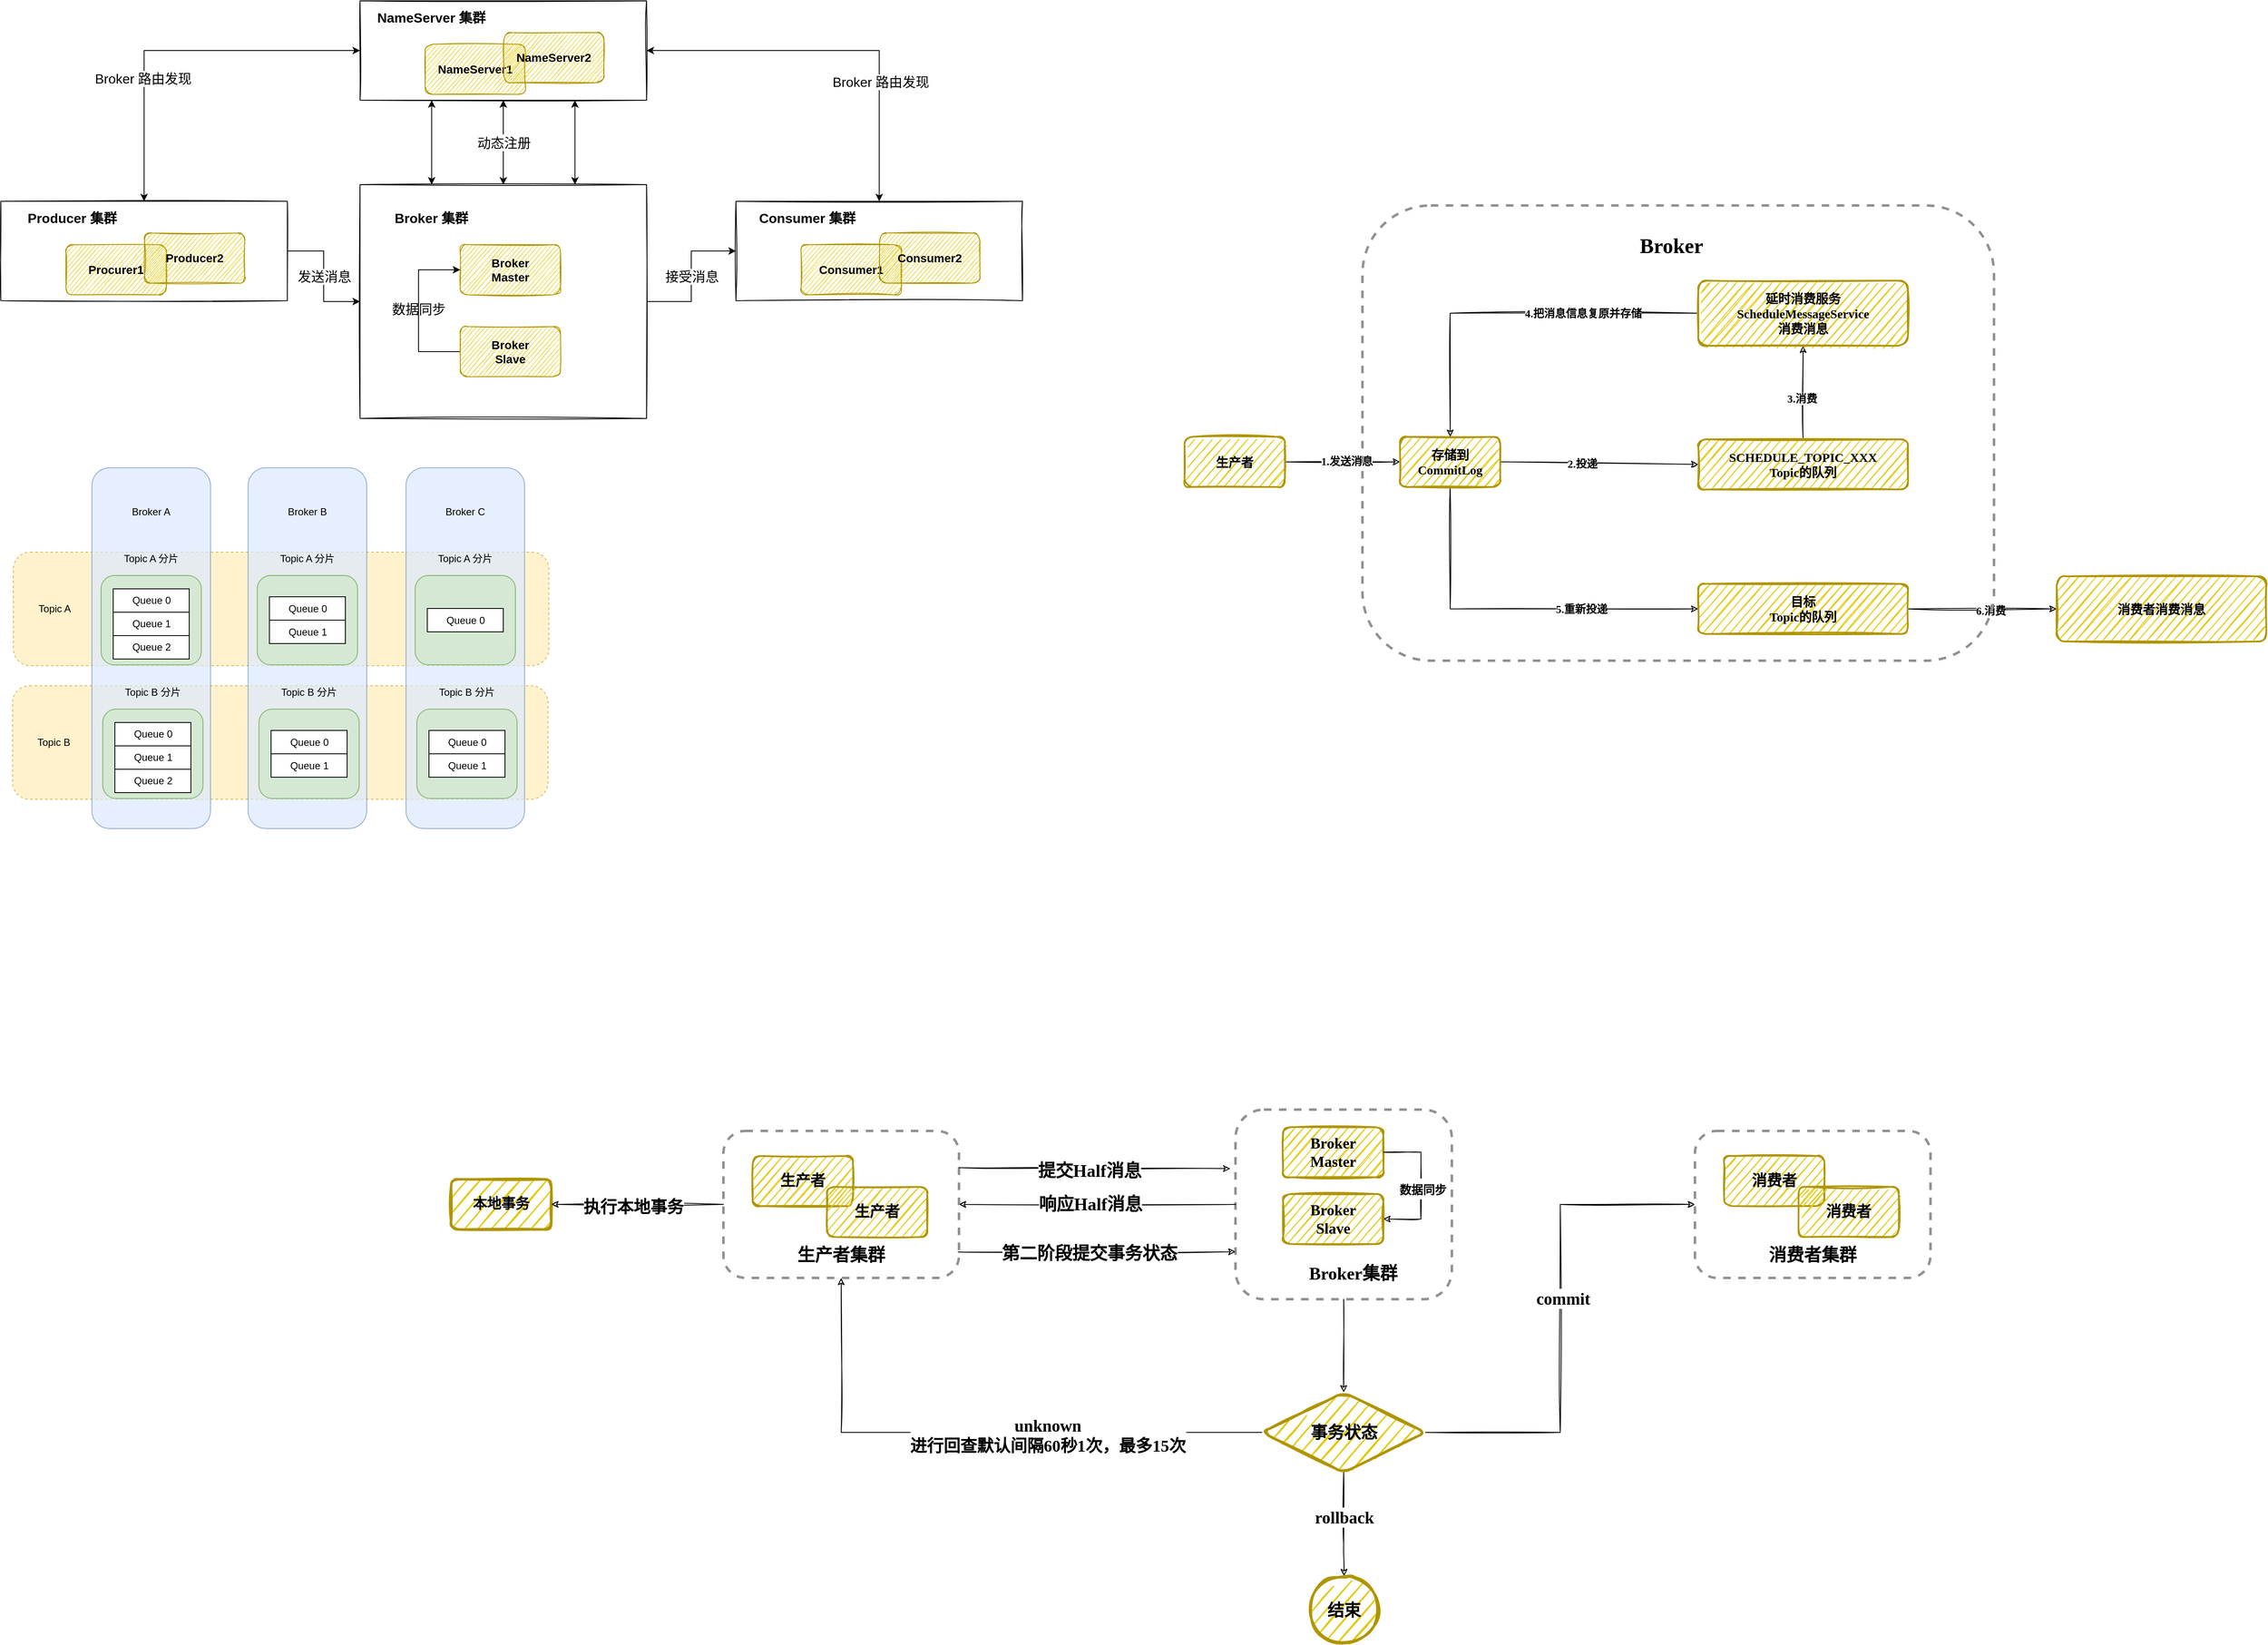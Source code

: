 <mxfile version="20.2.3" type="device"><diagram id="fCz6KgEIGMpsfZOyHxQ9" name="第 1 页"><mxGraphModel dx="2198" dy="1535" grid="0" gridSize="10" guides="1" tooltips="1" connect="1" arrows="1" fold="1" page="1" pageScale="1" pageWidth="827" pageHeight="1169" math="0" shadow="0"><root><mxCell id="0"/><mxCell id="1" parent="0"/><mxCell id="spWdFSxEi9Aez1pQPjMD-57" value="" style="group" parent="1" vertex="1" connectable="0"><mxGeometry x="84" y="890" width="641" height="136" as="geometry"/></mxCell><mxCell id="spWdFSxEi9Aez1pQPjMD-58" value="" style="rounded=1;whiteSpace=wrap;html=1;dashed=1;fillColor=#fff2cc;strokeColor=#d6b656;" parent="spWdFSxEi9Aez1pQPjMD-57" vertex="1"><mxGeometry width="641" height="136" as="geometry"/></mxCell><mxCell id="spWdFSxEi9Aez1pQPjMD-59" value="Topic B" style="text;html=1;strokeColor=none;fillColor=none;align=center;verticalAlign=middle;whiteSpace=wrap;rounded=0;dashed=1;opacity=70;" parent="spWdFSxEi9Aez1pQPjMD-57" vertex="1"><mxGeometry x="23.179" y="53" width="53.491" height="30" as="geometry"/></mxCell><mxCell id="spWdFSxEi9Aez1pQPjMD-53" value="" style="group" parent="1" vertex="1" connectable="0"><mxGeometry x="85" y="730" width="641" height="136" as="geometry"/></mxCell><mxCell id="spWdFSxEi9Aez1pQPjMD-50" value="" style="rounded=1;whiteSpace=wrap;html=1;dashed=1;fillColor=#fff2cc;strokeColor=#d6b656;" parent="spWdFSxEi9Aez1pQPjMD-53" vertex="1"><mxGeometry width="641" height="136" as="geometry"/></mxCell><mxCell id="spWdFSxEi9Aez1pQPjMD-51" value="Topic A" style="text;html=1;strokeColor=none;fillColor=none;align=center;verticalAlign=middle;whiteSpace=wrap;rounded=0;dashed=1;opacity=70;" parent="spWdFSxEi9Aez1pQPjMD-53" vertex="1"><mxGeometry x="23.179" y="53" width="53.491" height="30" as="geometry"/></mxCell><mxCell id="PP1jaBMWhBFdj7bIoLDT-40" value="" style="group" parent="1" vertex="1" connectable="0"><mxGeometry x="70" y="70" width="1223" height="522" as="geometry"/></mxCell><mxCell id="PP1jaBMWhBFdj7bIoLDT-23" value="" style="rounded=0;whiteSpace=wrap;html=1;sketch=1;fontSize=14;fillColor=none;" parent="PP1jaBMWhBFdj7bIoLDT-40" vertex="1"><mxGeometry x="430" y="220" width="343" height="280" as="geometry"/></mxCell><mxCell id="PP1jaBMWhBFdj7bIoLDT-7" value="" style="group" parent="PP1jaBMWhBFdj7bIoLDT-40" vertex="1" connectable="0"><mxGeometry x="430" width="343" height="119" as="geometry"/></mxCell><mxCell id="PP1jaBMWhBFdj7bIoLDT-2" value="&lt;b&gt;&lt;font style=&quot;font-size: 14px;&quot;&gt;NameServer1&lt;/font&gt;&lt;/b&gt;" style="rounded=1;whiteSpace=wrap;html=1;fillColor=#e3c800;strokeColor=#B09500;sketch=1;fontColor=#000000;" parent="PP1jaBMWhBFdj7bIoLDT-7" vertex="1"><mxGeometry x="78" y="52" width="120" height="60" as="geometry"/></mxCell><mxCell id="PP1jaBMWhBFdj7bIoLDT-3" value="&lt;b&gt;&lt;font style=&quot;font-size: 14px;&quot;&gt;NameServer2&lt;/font&gt;&lt;/b&gt;" style="rounded=1;whiteSpace=wrap;html=1;fillColor=#e3c800;strokeColor=#B09500;sketch=1;fontColor=#000000;" parent="PP1jaBMWhBFdj7bIoLDT-7" vertex="1"><mxGeometry x="172" y="38" width="120" height="60" as="geometry"/></mxCell><mxCell id="PP1jaBMWhBFdj7bIoLDT-4" value="" style="rounded=0;whiteSpace=wrap;html=1;sketch=1;fontSize=14;fillColor=none;" parent="PP1jaBMWhBFdj7bIoLDT-7" vertex="1"><mxGeometry width="343" height="119" as="geometry"/></mxCell><mxCell id="PP1jaBMWhBFdj7bIoLDT-5" value="&lt;b&gt;NameServer 集群&lt;/b&gt;" style="text;html=1;align=center;verticalAlign=middle;resizable=0;points=[];autosize=1;strokeColor=none;fillColor=none;fontSize=16;" parent="PP1jaBMWhBFdj7bIoLDT-7" vertex="1"><mxGeometry x="10" y="10" width="150" height="20" as="geometry"/></mxCell><mxCell id="PP1jaBMWhBFdj7bIoLDT-28" style="edgeStyle=orthogonalEdgeStyle;rounded=0;orthogonalLoop=1;jettySize=auto;html=1;exitX=0.25;exitY=0;exitDx=0;exitDy=0;entryX=0.25;entryY=1;entryDx=0;entryDy=0;fontSize=16;startArrow=classic;startFill=1;" parent="PP1jaBMWhBFdj7bIoLDT-40" source="PP1jaBMWhBFdj7bIoLDT-23" target="PP1jaBMWhBFdj7bIoLDT-4" edge="1"><mxGeometry relative="1" as="geometry"/></mxCell><mxCell id="PP1jaBMWhBFdj7bIoLDT-30" style="edgeStyle=orthogonalEdgeStyle;rounded=0;orthogonalLoop=1;jettySize=auto;html=1;exitX=0.75;exitY=0;exitDx=0;exitDy=0;entryX=0.75;entryY=1;entryDx=0;entryDy=0;fontSize=16;startArrow=classic;startFill=1;" parent="PP1jaBMWhBFdj7bIoLDT-40" source="PP1jaBMWhBFdj7bIoLDT-23" target="PP1jaBMWhBFdj7bIoLDT-4" edge="1"><mxGeometry relative="1" as="geometry"/></mxCell><mxCell id="PP1jaBMWhBFdj7bIoLDT-13" value="" style="group" parent="PP1jaBMWhBFdj7bIoLDT-40" vertex="1" connectable="0"><mxGeometry y="240" width="343" height="119" as="geometry"/></mxCell><mxCell id="PP1jaBMWhBFdj7bIoLDT-11" value="" style="rounded=0;whiteSpace=wrap;html=1;sketch=1;fontSize=14;fillColor=none;" parent="PP1jaBMWhBFdj7bIoLDT-13" vertex="1"><mxGeometry width="343" height="119" as="geometry"/></mxCell><mxCell id="PP1jaBMWhBFdj7bIoLDT-9" value="&lt;b&gt;&lt;font style=&quot;font-size: 14px;&quot;&gt;Procurer1&lt;/font&gt;&lt;/b&gt;" style="rounded=1;whiteSpace=wrap;html=1;fillColor=#e3c800;strokeColor=#B09500;sketch=1;fontColor=#000000;" parent="PP1jaBMWhBFdj7bIoLDT-13" vertex="1"><mxGeometry x="78" y="52" width="120" height="60" as="geometry"/></mxCell><mxCell id="PP1jaBMWhBFdj7bIoLDT-10" value="&lt;b&gt;&lt;font style=&quot;font-size: 14px;&quot;&gt;Producer2&lt;/font&gt;&lt;/b&gt;" style="rounded=1;whiteSpace=wrap;html=1;fillColor=#e3c800;strokeColor=#B09500;sketch=1;fontColor=#000000;" parent="PP1jaBMWhBFdj7bIoLDT-13" vertex="1"><mxGeometry x="172" y="38" width="120" height="60" as="geometry"/></mxCell><mxCell id="PP1jaBMWhBFdj7bIoLDT-12" value="&lt;b&gt;Producer 集群&lt;/b&gt;" style="text;html=1;align=center;verticalAlign=middle;resizable=0;points=[];autosize=1;strokeColor=none;fillColor=none;fontSize=16;" parent="PP1jaBMWhBFdj7bIoLDT-13" vertex="1"><mxGeometry x="25" y="10" width="120" height="20" as="geometry"/></mxCell><mxCell id="PP1jaBMWhBFdj7bIoLDT-19" value="" style="group" parent="PP1jaBMWhBFdj7bIoLDT-40" vertex="1" connectable="0"><mxGeometry x="880" y="240" width="343" height="119" as="geometry"/></mxCell><mxCell id="PP1jaBMWhBFdj7bIoLDT-15" value="" style="rounded=0;whiteSpace=wrap;html=1;sketch=1;fontSize=14;fillColor=none;" parent="PP1jaBMWhBFdj7bIoLDT-19" vertex="1"><mxGeometry width="343" height="119" as="geometry"/></mxCell><mxCell id="PP1jaBMWhBFdj7bIoLDT-16" value="&lt;b&gt;&lt;font style=&quot;font-size: 14px;&quot;&gt;Consumer1&lt;/font&gt;&lt;/b&gt;" style="rounded=1;whiteSpace=wrap;html=1;fillColor=#e3c800;strokeColor=#B09500;sketch=1;fontColor=#000000;" parent="PP1jaBMWhBFdj7bIoLDT-19" vertex="1"><mxGeometry x="78" y="52" width="120" height="60" as="geometry"/></mxCell><mxCell id="PP1jaBMWhBFdj7bIoLDT-17" value="&lt;b&gt;&lt;font style=&quot;font-size: 14px;&quot;&gt;Consumer2&lt;/font&gt;&lt;/b&gt;" style="rounded=1;whiteSpace=wrap;html=1;fillColor=#e3c800;strokeColor=#B09500;sketch=1;fontColor=#000000;" parent="PP1jaBMWhBFdj7bIoLDT-19" vertex="1"><mxGeometry x="172" y="38" width="120" height="60" as="geometry"/></mxCell><mxCell id="PP1jaBMWhBFdj7bIoLDT-18" value="&lt;b&gt;Consumer 集群&lt;/b&gt;" style="text;html=1;align=center;verticalAlign=middle;resizable=0;points=[];autosize=1;strokeColor=none;fillColor=none;fontSize=16;" parent="PP1jaBMWhBFdj7bIoLDT-19" vertex="1"><mxGeometry x="20" y="10" width="130" height="20" as="geometry"/></mxCell><mxCell id="PP1jaBMWhBFdj7bIoLDT-21" value="&lt;b&gt;&lt;font style=&quot;font-size: 14px;&quot;&gt;Broker&lt;br&gt;Master&lt;br&gt;&lt;/font&gt;&lt;/b&gt;" style="rounded=1;whiteSpace=wrap;html=1;fillColor=#e3c800;strokeColor=#B09500;sketch=1;fontColor=#000000;" parent="PP1jaBMWhBFdj7bIoLDT-40" vertex="1"><mxGeometry x="550" y="292" width="120" height="60" as="geometry"/></mxCell><mxCell id="PP1jaBMWhBFdj7bIoLDT-25" style="edgeStyle=orthogonalEdgeStyle;rounded=0;orthogonalLoop=1;jettySize=auto;html=1;exitX=0;exitY=0.5;exitDx=0;exitDy=0;entryX=0;entryY=0.5;entryDx=0;entryDy=0;fontSize=16;" parent="PP1jaBMWhBFdj7bIoLDT-40" source="PP1jaBMWhBFdj7bIoLDT-22" target="PP1jaBMWhBFdj7bIoLDT-21" edge="1"><mxGeometry relative="1" as="geometry"><Array as="points"><mxPoint x="500" y="420"/><mxPoint x="500" y="322"/></Array></mxGeometry></mxCell><mxCell id="PP1jaBMWhBFdj7bIoLDT-22" value="&lt;b&gt;&lt;font style=&quot;font-size: 14px;&quot;&gt;Broker&lt;br&gt;Slave&lt;br&gt;&lt;/font&gt;&lt;/b&gt;" style="rounded=1;whiteSpace=wrap;html=1;fillColor=#e3c800;strokeColor=#B09500;sketch=1;fontColor=#000000;" parent="PP1jaBMWhBFdj7bIoLDT-40" vertex="1"><mxGeometry x="550" y="390" width="120" height="60" as="geometry"/></mxCell><mxCell id="PP1jaBMWhBFdj7bIoLDT-24" value="&lt;b&gt;Broker 集群&lt;/b&gt;" style="text;html=1;align=center;verticalAlign=middle;resizable=0;points=[];autosize=1;strokeColor=none;fillColor=none;fontSize=16;" parent="PP1jaBMWhBFdj7bIoLDT-40" vertex="1"><mxGeometry x="465" y="250" width="100" height="20" as="geometry"/></mxCell><mxCell id="PP1jaBMWhBFdj7bIoLDT-27" value="数据同步" style="text;html=1;align=center;verticalAlign=middle;resizable=0;points=[];autosize=1;strokeColor=none;fillColor=none;fontSize=16;" parent="PP1jaBMWhBFdj7bIoLDT-40" vertex="1"><mxGeometry x="460" y="359" width="80" height="20" as="geometry"/></mxCell><mxCell id="PP1jaBMWhBFdj7bIoLDT-31" value="动态注册" style="text;html=1;align=center;verticalAlign=middle;resizable=0;points=[];autosize=1;strokeColor=none;fillColor=none;fontSize=16;" parent="PP1jaBMWhBFdj7bIoLDT-40" vertex="1"><mxGeometry x="561.5" y="160" width="80" height="20" as="geometry"/></mxCell><mxCell id="PP1jaBMWhBFdj7bIoLDT-33" value="" style="edgeStyle=orthogonalEdgeStyle;rounded=0;orthogonalLoop=1;jettySize=auto;html=1;exitX=0.5;exitY=0;exitDx=0;exitDy=0;entryX=0.5;entryY=1;entryDx=0;entryDy=0;fontSize=16;startArrow=classic;startFill=1;endArrow=none;" parent="PP1jaBMWhBFdj7bIoLDT-40" source="PP1jaBMWhBFdj7bIoLDT-23" target="PP1jaBMWhBFdj7bIoLDT-31" edge="1"><mxGeometry relative="1" as="geometry"><mxPoint x="601.5" y="220" as="sourcePoint"/><mxPoint x="601.5" y="119" as="targetPoint"/></mxGeometry></mxCell><mxCell id="PP1jaBMWhBFdj7bIoLDT-34" style="edgeStyle=orthogonalEdgeStyle;rounded=0;orthogonalLoop=1;jettySize=auto;html=1;exitX=0;exitY=0.5;exitDx=0;exitDy=0;entryX=0.5;entryY=0;entryDx=0;entryDy=0;fontSize=16;startArrow=classic;startFill=1;" parent="PP1jaBMWhBFdj7bIoLDT-40" source="PP1jaBMWhBFdj7bIoLDT-4" target="PP1jaBMWhBFdj7bIoLDT-11" edge="1"><mxGeometry relative="1" as="geometry"/></mxCell><mxCell id="PP1jaBMWhBFdj7bIoLDT-35" value="Broker 路由发现" style="edgeLabel;html=1;align=center;verticalAlign=middle;resizable=0;points=[];fontSize=16;" parent="PP1jaBMWhBFdj7bIoLDT-34" vertex="1" connectable="0"><mxGeometry x="0.324" y="-2" relative="1" as="geometry"><mxPoint y="1" as="offset"/></mxGeometry></mxCell><mxCell id="PP1jaBMWhBFdj7bIoLDT-39" value="接受消息" style="edgeStyle=orthogonalEdgeStyle;rounded=0;orthogonalLoop=1;jettySize=auto;html=1;exitX=1;exitY=0.5;exitDx=0;exitDy=0;entryX=0;entryY=0.5;entryDx=0;entryDy=0;fontSize=16;startArrow=none;startFill=0;" parent="PP1jaBMWhBFdj7bIoLDT-40" source="PP1jaBMWhBFdj7bIoLDT-23" target="PP1jaBMWhBFdj7bIoLDT-15" edge="1"><mxGeometry relative="1" as="geometry"/></mxCell><mxCell id="PP1jaBMWhBFdj7bIoLDT-36" style="edgeStyle=orthogonalEdgeStyle;rounded=0;orthogonalLoop=1;jettySize=auto;html=1;exitX=1;exitY=0.5;exitDx=0;exitDy=0;fontSize=16;startArrow=classic;startFill=1;" parent="PP1jaBMWhBFdj7bIoLDT-40" source="PP1jaBMWhBFdj7bIoLDT-4" target="PP1jaBMWhBFdj7bIoLDT-15" edge="1"><mxGeometry relative="1" as="geometry"/></mxCell><mxCell id="PP1jaBMWhBFdj7bIoLDT-37" value="Broker 路由发现" style="edgeLabel;html=1;align=center;verticalAlign=middle;resizable=0;points=[];fontSize=16;" parent="PP1jaBMWhBFdj7bIoLDT-36" vertex="1" connectable="0"><mxGeometry x="0.379" y="1" relative="1" as="geometry"><mxPoint y="-1" as="offset"/></mxGeometry></mxCell><mxCell id="PP1jaBMWhBFdj7bIoLDT-29" style="edgeStyle=orthogonalEdgeStyle;rounded=0;orthogonalLoop=1;jettySize=auto;html=1;exitX=0.5;exitY=0;exitDx=0;exitDy=0;entryX=0.5;entryY=1;entryDx=0;entryDy=0;fontSize=16;startArrow=none;startFill=1;" parent="PP1jaBMWhBFdj7bIoLDT-40" source="PP1jaBMWhBFdj7bIoLDT-31" target="PP1jaBMWhBFdj7bIoLDT-4" edge="1"><mxGeometry relative="1" as="geometry"/></mxCell><mxCell id="PP1jaBMWhBFdj7bIoLDT-38" value="发送消息" style="edgeStyle=orthogonalEdgeStyle;rounded=0;orthogonalLoop=1;jettySize=auto;html=1;exitX=1;exitY=0.5;exitDx=0;exitDy=0;fontSize=16;startArrow=none;startFill=0;" parent="PP1jaBMWhBFdj7bIoLDT-40" source="PP1jaBMWhBFdj7bIoLDT-11" target="PP1jaBMWhBFdj7bIoLDT-23" edge="1"><mxGeometry relative="1" as="geometry"/></mxCell><mxCell id="spWdFSxEi9Aez1pQPjMD-1" value="" style="rounded=1;whiteSpace=wrap;html=1;fillColor=#dae8fc;strokeColor=#6c8ebf;opacity=70;" parent="1" vertex="1"><mxGeometry x="179" y="629" width="142" height="432" as="geometry"/></mxCell><mxCell id="spWdFSxEi9Aez1pQPjMD-7" value="" style="group" parent="1" vertex="1" connectable="0"><mxGeometry x="190" y="723" width="120" height="142" as="geometry"/></mxCell><mxCell id="spWdFSxEi9Aez1pQPjMD-2" value="" style="rounded=1;whiteSpace=wrap;html=1;fillColor=#d5e8d4;strokeColor=#82b366;" parent="spWdFSxEi9Aez1pQPjMD-7" vertex="1"><mxGeometry y="35" width="120" height="107" as="geometry"/></mxCell><mxCell id="spWdFSxEi9Aez1pQPjMD-3" value="Queue 0" style="rounded=0;whiteSpace=wrap;html=1;" parent="spWdFSxEi9Aez1pQPjMD-7" vertex="1"><mxGeometry x="14.5" y="51" width="91" height="28" as="geometry"/></mxCell><mxCell id="spWdFSxEi9Aez1pQPjMD-4" value="Queue 1" style="rounded=0;whiteSpace=wrap;html=1;" parent="spWdFSxEi9Aez1pQPjMD-7" vertex="1"><mxGeometry x="14.5" y="79" width="91" height="28" as="geometry"/></mxCell><mxCell id="spWdFSxEi9Aez1pQPjMD-5" value="Queue 2" style="rounded=0;whiteSpace=wrap;html=1;" parent="spWdFSxEi9Aez1pQPjMD-7" vertex="1"><mxGeometry x="14.5" y="107" width="91" height="28" as="geometry"/></mxCell><mxCell id="spWdFSxEi9Aez1pQPjMD-6" value="Topic A 分片" style="text;html=1;strokeColor=none;fillColor=none;align=center;verticalAlign=middle;whiteSpace=wrap;rounded=0;" parent="spWdFSxEi9Aez1pQPjMD-7" vertex="1"><mxGeometry x="23" width="74" height="30" as="geometry"/></mxCell><mxCell id="spWdFSxEi9Aez1pQPjMD-9" value="" style="group" parent="1" vertex="1" connectable="0"><mxGeometry x="192" y="883" width="120" height="142" as="geometry"/></mxCell><mxCell id="spWdFSxEi9Aez1pQPjMD-10" value="" style="rounded=1;whiteSpace=wrap;html=1;fillColor=#d5e8d4;strokeColor=#82b366;" parent="spWdFSxEi9Aez1pQPjMD-9" vertex="1"><mxGeometry y="35" width="120" height="107" as="geometry"/></mxCell><mxCell id="spWdFSxEi9Aez1pQPjMD-11" value="Queue 0" style="rounded=0;whiteSpace=wrap;html=1;" parent="spWdFSxEi9Aez1pQPjMD-9" vertex="1"><mxGeometry x="14.5" y="51" width="91" height="28" as="geometry"/></mxCell><mxCell id="spWdFSxEi9Aez1pQPjMD-12" value="Queue 1" style="rounded=0;whiteSpace=wrap;html=1;" parent="spWdFSxEi9Aez1pQPjMD-9" vertex="1"><mxGeometry x="14.5" y="79" width="91" height="28" as="geometry"/></mxCell><mxCell id="spWdFSxEi9Aez1pQPjMD-13" value="Queue 2" style="rounded=0;whiteSpace=wrap;html=1;" parent="spWdFSxEi9Aez1pQPjMD-9" vertex="1"><mxGeometry x="14.5" y="107" width="91" height="28" as="geometry"/></mxCell><mxCell id="spWdFSxEi9Aez1pQPjMD-14" value="Topic B 分片" style="text;html=1;strokeColor=none;fillColor=none;align=center;verticalAlign=middle;whiteSpace=wrap;rounded=0;" parent="spWdFSxEi9Aez1pQPjMD-9" vertex="1"><mxGeometry x="23" width="74" height="30" as="geometry"/></mxCell><mxCell id="spWdFSxEi9Aez1pQPjMD-21" value="" style="rounded=1;whiteSpace=wrap;html=1;fillColor=#dae8fc;strokeColor=#6c8ebf;opacity=70;" parent="1" vertex="1"><mxGeometry x="366" y="629" width="142" height="432" as="geometry"/></mxCell><mxCell id="spWdFSxEi9Aez1pQPjMD-22" value="" style="group" parent="1" vertex="1" connectable="0"><mxGeometry x="377" y="723" width="120" height="142" as="geometry"/></mxCell><mxCell id="spWdFSxEi9Aez1pQPjMD-23" value="" style="rounded=1;whiteSpace=wrap;html=1;fillColor=#d5e8d4;strokeColor=#82b366;" parent="spWdFSxEi9Aez1pQPjMD-22" vertex="1"><mxGeometry y="35" width="120" height="107" as="geometry"/></mxCell><mxCell id="spWdFSxEi9Aez1pQPjMD-24" value="Queue 0" style="rounded=0;whiteSpace=wrap;html=1;" parent="spWdFSxEi9Aez1pQPjMD-22" vertex="1"><mxGeometry x="14.5" y="60.5" width="91" height="28" as="geometry"/></mxCell><mxCell id="spWdFSxEi9Aez1pQPjMD-25" value="Queue 1" style="rounded=0;whiteSpace=wrap;html=1;" parent="spWdFSxEi9Aez1pQPjMD-22" vertex="1"><mxGeometry x="14.5" y="88.5" width="91" height="28" as="geometry"/></mxCell><mxCell id="spWdFSxEi9Aez1pQPjMD-27" value="Topic A 分片" style="text;html=1;strokeColor=none;fillColor=none;align=center;verticalAlign=middle;whiteSpace=wrap;rounded=0;" parent="spWdFSxEi9Aez1pQPjMD-22" vertex="1"><mxGeometry x="23" width="74" height="30" as="geometry"/></mxCell><mxCell id="spWdFSxEi9Aez1pQPjMD-28" value="" style="group" parent="1" vertex="1" connectable="0"><mxGeometry x="379" y="883" width="120" height="142" as="geometry"/></mxCell><mxCell id="spWdFSxEi9Aez1pQPjMD-29" value="" style="rounded=1;whiteSpace=wrap;html=1;fillColor=#d5e8d4;strokeColor=#82b366;" parent="spWdFSxEi9Aez1pQPjMD-28" vertex="1"><mxGeometry y="35" width="120" height="107" as="geometry"/></mxCell><mxCell id="spWdFSxEi9Aez1pQPjMD-30" value="Queue 0" style="rounded=0;whiteSpace=wrap;html=1;" parent="spWdFSxEi9Aez1pQPjMD-28" vertex="1"><mxGeometry x="14.5" y="60.5" width="91" height="28" as="geometry"/></mxCell><mxCell id="spWdFSxEi9Aez1pQPjMD-31" value="Queue 1" style="rounded=0;whiteSpace=wrap;html=1;" parent="spWdFSxEi9Aez1pQPjMD-28" vertex="1"><mxGeometry x="14.5" y="88.5" width="91" height="28" as="geometry"/></mxCell><mxCell id="spWdFSxEi9Aez1pQPjMD-33" value="Topic B 分片" style="text;html=1;strokeColor=none;fillColor=none;align=center;verticalAlign=middle;whiteSpace=wrap;rounded=0;" parent="spWdFSxEi9Aez1pQPjMD-28" vertex="1"><mxGeometry x="23" width="74" height="30" as="geometry"/></mxCell><mxCell id="spWdFSxEi9Aez1pQPjMD-34" value="" style="rounded=1;whiteSpace=wrap;html=1;fillColor=#dae8fc;strokeColor=#6c8ebf;opacity=70;" parent="1" vertex="1"><mxGeometry x="555" y="629" width="142" height="432" as="geometry"/></mxCell><mxCell id="spWdFSxEi9Aez1pQPjMD-35" value="" style="group" parent="1" vertex="1" connectable="0"><mxGeometry x="566" y="723" width="120" height="142" as="geometry"/></mxCell><mxCell id="spWdFSxEi9Aez1pQPjMD-36" value="" style="rounded=1;whiteSpace=wrap;html=1;fillColor=#d5e8d4;strokeColor=#82b366;" parent="spWdFSxEi9Aez1pQPjMD-35" vertex="1"><mxGeometry y="35" width="120" height="107" as="geometry"/></mxCell><mxCell id="spWdFSxEi9Aez1pQPjMD-37" value="Queue 0" style="rounded=0;whiteSpace=wrap;html=1;" parent="spWdFSxEi9Aez1pQPjMD-35" vertex="1"><mxGeometry x="14.5" y="74.5" width="91" height="28" as="geometry"/></mxCell><mxCell id="spWdFSxEi9Aez1pQPjMD-40" value="Topic A 分片" style="text;html=1;strokeColor=none;fillColor=none;align=center;verticalAlign=middle;whiteSpace=wrap;rounded=0;" parent="spWdFSxEi9Aez1pQPjMD-35" vertex="1"><mxGeometry x="23" width="74" height="30" as="geometry"/></mxCell><mxCell id="spWdFSxEi9Aez1pQPjMD-41" value="" style="group" parent="1" vertex="1" connectable="0"><mxGeometry x="568" y="883" width="120" height="142" as="geometry"/></mxCell><mxCell id="spWdFSxEi9Aez1pQPjMD-42" value="" style="rounded=1;whiteSpace=wrap;html=1;fillColor=#d5e8d4;strokeColor=#82b366;" parent="spWdFSxEi9Aez1pQPjMD-41" vertex="1"><mxGeometry y="35" width="120" height="107" as="geometry"/></mxCell><mxCell id="spWdFSxEi9Aez1pQPjMD-43" value="Queue 0" style="rounded=0;whiteSpace=wrap;html=1;" parent="spWdFSxEi9Aez1pQPjMD-41" vertex="1"><mxGeometry x="14.5" y="60.5" width="91" height="28" as="geometry"/></mxCell><mxCell id="spWdFSxEi9Aez1pQPjMD-44" value="Queue 1" style="rounded=0;whiteSpace=wrap;html=1;" parent="spWdFSxEi9Aez1pQPjMD-41" vertex="1"><mxGeometry x="14.5" y="88.5" width="91" height="28" as="geometry"/></mxCell><mxCell id="spWdFSxEi9Aez1pQPjMD-46" value="Topic B 分片" style="text;html=1;strokeColor=none;fillColor=none;align=center;verticalAlign=middle;whiteSpace=wrap;rounded=0;" parent="spWdFSxEi9Aez1pQPjMD-41" vertex="1"><mxGeometry x="23" width="74" height="30" as="geometry"/></mxCell><mxCell id="spWdFSxEi9Aez1pQPjMD-47" value="Broker A" style="text;html=1;strokeColor=none;fillColor=none;align=center;verticalAlign=middle;whiteSpace=wrap;rounded=0;" parent="1" vertex="1"><mxGeometry x="220" y="667" width="60" height="30" as="geometry"/></mxCell><mxCell id="spWdFSxEi9Aez1pQPjMD-48" value="Broker B" style="text;html=1;strokeColor=none;fillColor=none;align=center;verticalAlign=middle;whiteSpace=wrap;rounded=0;" parent="1" vertex="1"><mxGeometry x="407" y="667" width="60" height="30" as="geometry"/></mxCell><mxCell id="spWdFSxEi9Aez1pQPjMD-49" value="Broker C" style="text;html=1;strokeColor=none;fillColor=none;align=center;verticalAlign=middle;whiteSpace=wrap;rounded=0;" parent="1" vertex="1"><mxGeometry x="596" y="667" width="60" height="30" as="geometry"/></mxCell><mxCell id="P3QTWAI4zz4u9we7OQeD-5" style="edgeStyle=orthogonalEdgeStyle;rounded=0;orthogonalLoop=1;jettySize=auto;html=1;exitX=1;exitY=0.5;exitDx=0;exitDy=0;fontFamily=Helvetica;fontSize=12;fontColor=#000000;sketch=1;" parent="1" source="P3QTWAI4zz4u9we7OQeD-3" target="P3QTWAI4zz4u9we7OQeD-4" edge="1"><mxGeometry relative="1" as="geometry"/></mxCell><mxCell id="P3QTWAI4zz4u9we7OQeD-6" value="&lt;font size=&quot;1&quot; face=&quot;Verdana&quot;&gt;&lt;b style=&quot;font-size: 13px;&quot;&gt;1.发送消息&lt;/b&gt;&lt;/font&gt;" style="edgeLabel;html=1;align=center;verticalAlign=middle;resizable=0;points=[];fontSize=12;fontFamily=Helvetica;fontColor=#000000;" parent="P3QTWAI4zz4u9we7OQeD-5" vertex="1" connectable="0"><mxGeometry x="0.214" y="1" relative="1" as="geometry"><mxPoint x="-10" as="offset"/></mxGeometry></mxCell><mxCell id="P3QTWAI4zz4u9we7OQeD-3" value="&lt;font style=&quot;font-size: 15px;&quot; face=&quot;Verdana&quot;&gt;&lt;b&gt;生产者&lt;/b&gt;&lt;/font&gt;" style="rounded=1;whiteSpace=wrap;html=1;sketch=1;fillStyle=auto;shadow=0;glass=0;fillColor=#e3c800;strokeColor=#B09500;fontColor=#000000;strokeWidth=2;" parent="1" vertex="1"><mxGeometry x="1487" y="592" width="120" height="60" as="geometry"/></mxCell><mxCell id="P3QTWAI4zz4u9we7OQeD-8" style="rounded=0;sketch=1;orthogonalLoop=1;jettySize=auto;html=1;exitX=1;exitY=0.5;exitDx=0;exitDy=0;entryX=0;entryY=0.5;entryDx=0;entryDy=0;fontFamily=Verdana;fontSize=13;fontColor=#000000;" parent="1" source="P3QTWAI4zz4u9we7OQeD-4" target="P3QTWAI4zz4u9we7OQeD-7" edge="1"><mxGeometry relative="1" as="geometry"/></mxCell><mxCell id="P3QTWAI4zz4u9we7OQeD-9" value="&lt;b&gt;2.投递&lt;/b&gt;" style="edgeLabel;html=1;align=center;verticalAlign=middle;resizable=0;points=[];fontSize=13;fontFamily=Verdana;fontColor=#000000;" parent="P3QTWAI4zz4u9we7OQeD-8" vertex="1" connectable="0"><mxGeometry x="0.29" y="-2" relative="1" as="geometry"><mxPoint x="-55" y="-2" as="offset"/></mxGeometry></mxCell><mxCell id="P3QTWAI4zz4u9we7OQeD-16" style="edgeStyle=orthogonalEdgeStyle;rounded=0;sketch=1;orthogonalLoop=1;jettySize=auto;html=1;exitX=0.5;exitY=1;exitDx=0;exitDy=0;entryX=0;entryY=0.5;entryDx=0;entryDy=0;fontFamily=Verdana;fontSize=13;fontColor=#000000;" parent="1" source="P3QTWAI4zz4u9we7OQeD-4" target="P3QTWAI4zz4u9we7OQeD-15" edge="1"><mxGeometry relative="1" as="geometry"/></mxCell><mxCell id="P3QTWAI4zz4u9we7OQeD-17" value="&lt;b&gt;5.重新投递&lt;/b&gt;" style="edgeLabel;html=1;align=center;verticalAlign=middle;resizable=0;points=[];fontSize=13;fontFamily=Verdana;fontColor=#000000;" parent="P3QTWAI4zz4u9we7OQeD-16" vertex="1" connectable="0"><mxGeometry x="-0.085" y="-1" relative="1" as="geometry"><mxPoint x="100" y="-1" as="offset"/></mxGeometry></mxCell><mxCell id="P3QTWAI4zz4u9we7OQeD-4" value="&lt;font style=&quot;font-size: 15px;&quot; face=&quot;Verdana&quot;&gt;&lt;b&gt;存储到CommitLog&lt;/b&gt;&lt;/font&gt;" style="rounded=1;whiteSpace=wrap;html=1;sketch=1;fillStyle=auto;shadow=0;glass=0;fillColor=#e3c800;strokeColor=#B09500;fontColor=#000000;strokeWidth=2;" parent="1" vertex="1"><mxGeometry x="1745" y="592" width="120" height="60" as="geometry"/></mxCell><mxCell id="P3QTWAI4zz4u9we7OQeD-11" style="edgeStyle=none;rounded=0;sketch=1;orthogonalLoop=1;jettySize=auto;html=1;exitX=0.5;exitY=0;exitDx=0;exitDy=0;entryX=0.5;entryY=1;entryDx=0;entryDy=0;fontFamily=Verdana;fontSize=13;fontColor=#000000;" parent="1" source="P3QTWAI4zz4u9we7OQeD-7" target="P3QTWAI4zz4u9we7OQeD-10" edge="1"><mxGeometry relative="1" as="geometry"/></mxCell><mxCell id="P3QTWAI4zz4u9we7OQeD-12" value="&lt;b&gt;3.消费&lt;/b&gt;" style="edgeLabel;html=1;align=center;verticalAlign=middle;resizable=0;points=[];fontSize=13;fontFamily=Verdana;fontColor=#000000;" parent="P3QTWAI4zz4u9we7OQeD-11" vertex="1" connectable="0"><mxGeometry x="-0.116" y="2" relative="1" as="geometry"><mxPoint as="offset"/></mxGeometry></mxCell><mxCell id="P3QTWAI4zz4u9we7OQeD-7" value="&lt;font style=&quot;font-size: 15px;&quot; face=&quot;Verdana&quot;&gt;&lt;b&gt;SCHEDULE_TOPIC_XXX&lt;br&gt;Topic的队列&lt;br&gt;&lt;/b&gt;&lt;/font&gt;" style="rounded=1;whiteSpace=wrap;html=1;sketch=1;fillStyle=auto;shadow=0;glass=0;fillColor=#e3c800;strokeColor=#B09500;fontColor=#000000;strokeWidth=2;" parent="1" vertex="1"><mxGeometry x="2102" y="595" width="251" height="60" as="geometry"/></mxCell><mxCell id="LyRTq_NiJobdFCiYekJa-3" style="edgeStyle=orthogonalEdgeStyle;rounded=0;orthogonalLoop=1;jettySize=auto;html=1;exitX=0;exitY=0.5;exitDx=0;exitDy=0;entryX=0.5;entryY=0;entryDx=0;entryDy=0;sketch=1;" edge="1" parent="1" source="P3QTWAI4zz4u9we7OQeD-10" target="P3QTWAI4zz4u9we7OQeD-4"><mxGeometry relative="1" as="geometry"/></mxCell><mxCell id="LyRTq_NiJobdFCiYekJa-4" value="&lt;b style=&quot;font-family: Verdana; font-size: 13px;&quot;&gt;4.把消息信息复原并存储&lt;/b&gt;" style="edgeLabel;html=1;align=center;verticalAlign=middle;resizable=0;points=[];" vertex="1" connectable="0" parent="LyRTq_NiJobdFCiYekJa-3"><mxGeometry x="-0.006" y="4" relative="1" as="geometry"><mxPoint x="83" y="-4" as="offset"/></mxGeometry></mxCell><mxCell id="P3QTWAI4zz4u9we7OQeD-10" value="&lt;font style=&quot;font-size: 15px;&quot; face=&quot;Verdana&quot;&gt;&lt;b&gt;延时消费服务&lt;br&gt;ScheduleMessageService&lt;br&gt;消费消息&lt;br&gt;&lt;/b&gt;&lt;/font&gt;" style="rounded=1;whiteSpace=wrap;html=1;sketch=1;fillStyle=auto;shadow=0;glass=0;fillColor=#e3c800;strokeColor=#B09500;fontColor=#000000;strokeWidth=2;" parent="1" vertex="1"><mxGeometry x="2102" y="405" width="251" height="78" as="geometry"/></mxCell><mxCell id="P3QTWAI4zz4u9we7OQeD-19" style="edgeStyle=none;rounded=0;sketch=1;orthogonalLoop=1;jettySize=auto;html=1;exitX=1;exitY=0.5;exitDx=0;exitDy=0;entryX=0;entryY=0.5;entryDx=0;entryDy=0;fontFamily=Verdana;fontSize=13;fontColor=#000000;" parent="1" source="P3QTWAI4zz4u9we7OQeD-15" target="P3QTWAI4zz4u9we7OQeD-18" edge="1"><mxGeometry relative="1" as="geometry"/></mxCell><mxCell id="P3QTWAI4zz4u9we7OQeD-20" value="&lt;b&gt;6.消费&lt;/b&gt;" style="edgeLabel;html=1;align=center;verticalAlign=middle;resizable=0;points=[];fontSize=13;fontFamily=Verdana;fontColor=#000000;" parent="P3QTWAI4zz4u9we7OQeD-19" vertex="1" connectable="0"><mxGeometry x="0.107" y="-2" relative="1" as="geometry"><mxPoint as="offset"/></mxGeometry></mxCell><mxCell id="P3QTWAI4zz4u9we7OQeD-15" value="&lt;font style=&quot;font-size: 15px;&quot; face=&quot;Verdana&quot;&gt;&lt;b&gt;目标&lt;br&gt;Topic的队列&lt;br&gt;&lt;/b&gt;&lt;/font&gt;" style="rounded=1;whiteSpace=wrap;html=1;sketch=1;fillStyle=auto;shadow=0;glass=0;fillColor=#e3c800;strokeColor=#B09500;fontColor=#000000;strokeWidth=2;" parent="1" vertex="1"><mxGeometry x="2102" y="768" width="251" height="60" as="geometry"/></mxCell><mxCell id="P3QTWAI4zz4u9we7OQeD-18" value="&lt;font style=&quot;font-size: 15px;&quot; face=&quot;Verdana&quot;&gt;&lt;b&gt;消费者消费消息&lt;br&gt;&lt;/b&gt;&lt;/font&gt;" style="rounded=1;whiteSpace=wrap;html=1;sketch=1;fillStyle=auto;shadow=0;glass=0;fillColor=#e3c800;strokeColor=#B09500;fontColor=#000000;strokeWidth=2;" parent="1" vertex="1"><mxGeometry x="2531" y="759" width="251" height="78" as="geometry"/></mxCell><mxCell id="LyRTq_NiJobdFCiYekJa-5" value="" style="rounded=1;whiteSpace=wrap;html=1;dashed=1;strokeWidth=3;strokeColor=#919191;fillColor=none;" vertex="1" parent="1"><mxGeometry x="1700" y="315" width="756" height="545" as="geometry"/></mxCell><mxCell id="LyRTq_NiJobdFCiYekJa-6" value="&lt;font style=&quot;font-size: 25px;&quot; face=&quot;Verdana&quot;&gt;&lt;b&gt;Broker&lt;/b&gt;&lt;/font&gt;" style="text;html=1;strokeColor=none;fillColor=none;align=center;verticalAlign=middle;whiteSpace=wrap;rounded=0;dashed=1;" vertex="1" parent="1"><mxGeometry x="2011" y="348" width="118" height="30" as="geometry"/></mxCell><mxCell id="LyRTq_NiJobdFCiYekJa-14" value="" style="group" vertex="1" connectable="0" parent="1"><mxGeometry x="935" y="1423" width="282" height="176" as="geometry"/></mxCell><mxCell id="LyRTq_NiJobdFCiYekJa-10" value="" style="rounded=1;whiteSpace=wrap;html=1;fontFamily=Verdana;fontSize=25;strokeColor=#919191;strokeWidth=3;fillColor=none;dashed=1;" vertex="1" parent="LyRTq_NiJobdFCiYekJa-14"><mxGeometry width="282" height="176" as="geometry"/></mxCell><mxCell id="LyRTq_NiJobdFCiYekJa-11" value="&lt;font size=&quot;1&quot; style=&quot;&quot; face=&quot;Verdana&quot;&gt;&lt;b style=&quot;font-size: 18px;&quot;&gt;生产者&lt;/b&gt;&lt;/font&gt;" style="rounded=1;whiteSpace=wrap;html=1;sketch=1;fillStyle=auto;shadow=0;glass=0;fillColor=#e3c800;strokeColor=#B09500;fontColor=#000000;strokeWidth=2;" vertex="1" parent="LyRTq_NiJobdFCiYekJa-14"><mxGeometry x="35" y="30" width="120" height="60" as="geometry"/></mxCell><mxCell id="LyRTq_NiJobdFCiYekJa-12" value="&lt;font size=&quot;1&quot; style=&quot;&quot; face=&quot;Verdana&quot;&gt;&lt;b style=&quot;font-size: 18px;&quot;&gt;生产者&lt;/b&gt;&lt;/font&gt;" style="rounded=1;whiteSpace=wrap;html=1;sketch=1;fillStyle=auto;shadow=0;glass=0;fillColor=#e3c800;strokeColor=#B09500;fontColor=#000000;strokeWidth=2;" vertex="1" parent="LyRTq_NiJobdFCiYekJa-14"><mxGeometry x="124" y="67" width="120" height="60" as="geometry"/></mxCell><mxCell id="LyRTq_NiJobdFCiYekJa-13" value="生产者集群" style="text;html=1;strokeColor=none;fillColor=none;align=center;verticalAlign=middle;whiteSpace=wrap;rounded=0;fontFamily=Verdana;fontSize=21;fontStyle=1" vertex="1" parent="LyRTq_NiJobdFCiYekJa-14"><mxGeometry x="53" y="134" width="176" height="30" as="geometry"/></mxCell><mxCell id="LyRTq_NiJobdFCiYekJa-27" value="" style="group" vertex="1" connectable="0" parent="1"><mxGeometry x="1548" y="1397.5" width="259" height="227" as="geometry"/></mxCell><mxCell id="LyRTq_NiJobdFCiYekJa-16" value="" style="rounded=1;whiteSpace=wrap;html=1;dashed=1;fontFamily=Verdana;fontSize=21;strokeColor=#919191;strokeWidth=3;fillColor=none;" vertex="1" parent="LyRTq_NiJobdFCiYekJa-27"><mxGeometry width="259" height="227" as="geometry"/></mxCell><mxCell id="LyRTq_NiJobdFCiYekJa-17" value="&lt;font style=&quot;font-size: 18px;&quot; face=&quot;Verdana&quot;&gt;&lt;b&gt;Broker&lt;br&gt;Master&lt;br&gt;&lt;/b&gt;&lt;/font&gt;" style="rounded=1;whiteSpace=wrap;html=1;sketch=1;fillStyle=auto;shadow=0;glass=0;fillColor=#e3c800;strokeColor=#B09500;fontColor=#000000;strokeWidth=2;" vertex="1" parent="LyRTq_NiJobdFCiYekJa-27"><mxGeometry x="57" y="21" width="120" height="60" as="geometry"/></mxCell><mxCell id="LyRTq_NiJobdFCiYekJa-18" value="&lt;font style=&quot;font-size: 18px;&quot; face=&quot;Verdana&quot;&gt;&lt;b&gt;Broker&lt;br&gt;Slave&lt;br&gt;&lt;/b&gt;&lt;/font&gt;" style="rounded=1;whiteSpace=wrap;html=1;sketch=1;fillStyle=auto;shadow=0;glass=0;fillColor=#e3c800;strokeColor=#B09500;fontColor=#000000;strokeWidth=2;" vertex="1" parent="LyRTq_NiJobdFCiYekJa-27"><mxGeometry x="57" y="101" width="120" height="60" as="geometry"/></mxCell><mxCell id="LyRTq_NiJobdFCiYekJa-22" style="edgeStyle=orthogonalEdgeStyle;rounded=0;sketch=1;orthogonalLoop=1;jettySize=auto;html=1;exitX=1;exitY=0.5;exitDx=0;exitDy=0;entryX=1;entryY=0.5;entryDx=0;entryDy=0;fontFamily=Verdana;fontSize=21;" edge="1" parent="LyRTq_NiJobdFCiYekJa-27" source="LyRTq_NiJobdFCiYekJa-17" target="LyRTq_NiJobdFCiYekJa-18"><mxGeometry relative="1" as="geometry"><Array as="points"><mxPoint x="222" y="51"/><mxPoint x="222" y="131"/></Array></mxGeometry></mxCell><mxCell id="LyRTq_NiJobdFCiYekJa-23" value="&lt;font style=&quot;font-size: 14px;&quot;&gt;&lt;b&gt;数据同步&lt;/b&gt;&lt;/font&gt;" style="edgeLabel;html=1;align=center;verticalAlign=middle;resizable=0;points=[];fontSize=21;fontFamily=Verdana;" vertex="1" connectable="0" parent="LyRTq_NiJobdFCiYekJa-22"><mxGeometry x="-0.154" y="2" relative="1" as="geometry"><mxPoint y="16" as="offset"/></mxGeometry></mxCell><mxCell id="LyRTq_NiJobdFCiYekJa-26" value="&lt;font style=&quot;font-size: 21px;&quot;&gt;Broker集群&lt;/font&gt;" style="text;html=1;strokeColor=none;fillColor=none;align=center;verticalAlign=middle;whiteSpace=wrap;rounded=0;dashed=1;fontFamily=Verdana;fontSize=14;fontStyle=1" vertex="1" parent="LyRTq_NiJobdFCiYekJa-27"><mxGeometry x="70" y="181" width="142" height="30" as="geometry"/></mxCell><mxCell id="LyRTq_NiJobdFCiYekJa-33" value="" style="group" vertex="1" connectable="0" parent="1"><mxGeometry x="2098" y="1423" width="282" height="176" as="geometry"/></mxCell><mxCell id="LyRTq_NiJobdFCiYekJa-29" value="" style="rounded=1;whiteSpace=wrap;html=1;fontFamily=Verdana;fontSize=25;strokeColor=#919191;strokeWidth=3;fillColor=none;dashed=1;" vertex="1" parent="LyRTq_NiJobdFCiYekJa-33"><mxGeometry width="282" height="176" as="geometry"/></mxCell><mxCell id="LyRTq_NiJobdFCiYekJa-30" value="&lt;font size=&quot;1&quot; style=&quot;&quot; face=&quot;Verdana&quot;&gt;&lt;b style=&quot;font-size: 18px;&quot;&gt;消费者&lt;/b&gt;&lt;/font&gt;" style="rounded=1;whiteSpace=wrap;html=1;sketch=1;fillStyle=auto;shadow=0;glass=0;fillColor=#e3c800;strokeColor=#B09500;fontColor=#000000;strokeWidth=2;" vertex="1" parent="LyRTq_NiJobdFCiYekJa-33"><mxGeometry x="35" y="30" width="120" height="60" as="geometry"/></mxCell><mxCell id="LyRTq_NiJobdFCiYekJa-31" value="&lt;font size=&quot;1&quot; style=&quot;&quot; face=&quot;Verdana&quot;&gt;&lt;b style=&quot;font-size: 18px;&quot;&gt;消费者&lt;/b&gt;&lt;/font&gt;" style="rounded=1;whiteSpace=wrap;html=1;sketch=1;fillStyle=auto;shadow=0;glass=0;fillColor=#e3c800;strokeColor=#B09500;fontColor=#000000;strokeWidth=2;" vertex="1" parent="LyRTq_NiJobdFCiYekJa-33"><mxGeometry x="124" y="67" width="120" height="60" as="geometry"/></mxCell><mxCell id="LyRTq_NiJobdFCiYekJa-32" value="消费者集群" style="text;html=1;strokeColor=none;fillColor=none;align=center;verticalAlign=middle;whiteSpace=wrap;rounded=0;fontFamily=Verdana;fontSize=21;fontStyle=1" vertex="1" parent="LyRTq_NiJobdFCiYekJa-33"><mxGeometry x="53" y="134" width="176" height="30" as="geometry"/></mxCell><mxCell id="LyRTq_NiJobdFCiYekJa-35" style="edgeStyle=orthogonalEdgeStyle;rounded=0;sketch=1;orthogonalLoop=1;jettySize=auto;html=1;exitX=1;exitY=0.25;exitDx=0;exitDy=0;entryX=-0.024;entryY=0.311;entryDx=0;entryDy=0;entryPerimeter=0;fontFamily=Verdana;fontSize=21;" edge="1" parent="1" source="LyRTq_NiJobdFCiYekJa-10" target="LyRTq_NiJobdFCiYekJa-16"><mxGeometry relative="1" as="geometry"/></mxCell><mxCell id="LyRTq_NiJobdFCiYekJa-36" value="&lt;b&gt;提交Half消息&lt;/b&gt;" style="edgeLabel;html=1;align=center;verticalAlign=middle;resizable=0;points=[];fontSize=21;fontFamily=Verdana;" vertex="1" connectable="0" parent="LyRTq_NiJobdFCiYekJa-35"><mxGeometry x="-0.281" y="-6" relative="1" as="geometry"><mxPoint x="39" y="-2" as="offset"/></mxGeometry></mxCell><mxCell id="LyRTq_NiJobdFCiYekJa-37" style="edgeStyle=orthogonalEdgeStyle;rounded=0;sketch=1;orthogonalLoop=1;jettySize=auto;html=1;exitX=0;exitY=0.5;exitDx=0;exitDy=0;entryX=1;entryY=0.5;entryDx=0;entryDy=0;fontFamily=Verdana;fontSize=21;" edge="1" parent="1" source="LyRTq_NiJobdFCiYekJa-16" target="LyRTq_NiJobdFCiYekJa-10"><mxGeometry relative="1" as="geometry"/></mxCell><mxCell id="LyRTq_NiJobdFCiYekJa-38" value="&lt;b&gt;响应Half消息&lt;/b&gt;" style="edgeLabel;html=1;align=center;verticalAlign=middle;resizable=0;points=[];fontSize=21;fontFamily=Verdana;" vertex="1" connectable="0" parent="LyRTq_NiJobdFCiYekJa-37"><mxGeometry x="0.281" y="7" relative="1" as="geometry"><mxPoint x="38" y="-7" as="offset"/></mxGeometry></mxCell><mxCell id="LyRTq_NiJobdFCiYekJa-39" value="本地事务" style="rounded=1;whiteSpace=wrap;html=1;fontFamily=Verdana;fontSize=17;strokeColor=#B09500;strokeWidth=3;fillColor=#e3c800;fontColor=#000000;sketch=1;fontStyle=1" vertex="1" parent="1"><mxGeometry x="609" y="1481" width="120" height="60" as="geometry"/></mxCell><mxCell id="LyRTq_NiJobdFCiYekJa-40" style="edgeStyle=orthogonalEdgeStyle;rounded=0;sketch=1;orthogonalLoop=1;jettySize=auto;html=1;exitX=0;exitY=0.5;exitDx=0;exitDy=0;entryX=1;entryY=0.5;entryDx=0;entryDy=0;fontFamily=Verdana;fontSize=14;" edge="1" parent="1" source="LyRTq_NiJobdFCiYekJa-10" target="LyRTq_NiJobdFCiYekJa-39"><mxGeometry relative="1" as="geometry"/></mxCell><mxCell id="LyRTq_NiJobdFCiYekJa-41" value="执行本地事务" style="edgeLabel;html=1;align=center;verticalAlign=middle;resizable=0;points=[];fontSize=20;fontFamily=Verdana;fontStyle=1" vertex="1" connectable="0" parent="LyRTq_NiJobdFCiYekJa-40"><mxGeometry x="-0.212" y="2" relative="1" as="geometry"><mxPoint x="-27" as="offset"/></mxGeometry></mxCell><mxCell id="LyRTq_NiJobdFCiYekJa-42" style="edgeStyle=orthogonalEdgeStyle;rounded=0;sketch=1;orthogonalLoop=1;jettySize=auto;html=1;entryX=0;entryY=0.75;entryDx=0;entryDy=0;fontFamily=Verdana;fontSize=20;" edge="1" parent="1" target="LyRTq_NiJobdFCiYekJa-16"><mxGeometry relative="1" as="geometry"><mxPoint x="1216" y="1568" as="sourcePoint"/></mxGeometry></mxCell><mxCell id="LyRTq_NiJobdFCiYekJa-43" value="&lt;b&gt;&lt;font style=&quot;font-size: 21px;&quot;&gt;第二阶段提交事务状态&lt;/font&gt;&lt;/b&gt;" style="edgeLabel;html=1;align=center;verticalAlign=middle;resizable=0;points=[];fontSize=20;fontFamily=Verdana;" vertex="1" connectable="0" parent="LyRTq_NiJobdFCiYekJa-42"><mxGeometry x="-0.196" y="-2" relative="1" as="geometry"><mxPoint x="23" y="-1" as="offset"/></mxGeometry></mxCell><mxCell id="LyRTq_NiJobdFCiYekJa-47" style="edgeStyle=orthogonalEdgeStyle;rounded=0;sketch=1;orthogonalLoop=1;jettySize=auto;html=1;exitX=0.5;exitY=1;exitDx=0;exitDy=0;fontFamily=Verdana;fontSize=20;" edge="1" parent="1" source="LyRTq_NiJobdFCiYekJa-44" target="LyRTq_NiJobdFCiYekJa-46"><mxGeometry relative="1" as="geometry"><Array as="points"><mxPoint x="1678" y="1918"/><mxPoint x="1678" y="1918"/></Array></mxGeometry></mxCell><mxCell id="LyRTq_NiJobdFCiYekJa-48" value="&lt;b&gt;rollback&lt;/b&gt;" style="edgeLabel;html=1;align=center;verticalAlign=middle;resizable=0;points=[];fontSize=20;fontFamily=Verdana;" vertex="1" connectable="0" parent="LyRTq_NiJobdFCiYekJa-47"><mxGeometry x="-0.15" relative="1" as="geometry"><mxPoint as="offset"/></mxGeometry></mxCell><mxCell id="LyRTq_NiJobdFCiYekJa-49" style="edgeStyle=orthogonalEdgeStyle;rounded=0;sketch=1;orthogonalLoop=1;jettySize=auto;html=1;exitX=1;exitY=0.5;exitDx=0;exitDy=0;entryX=0;entryY=0.5;entryDx=0;entryDy=0;fontFamily=Verdana;fontSize=20;" edge="1" parent="1" source="LyRTq_NiJobdFCiYekJa-44" target="LyRTq_NiJobdFCiYekJa-29"><mxGeometry relative="1" as="geometry"/></mxCell><mxCell id="LyRTq_NiJobdFCiYekJa-50" value="&lt;b&gt;commit&lt;/b&gt;" style="edgeLabel;html=1;align=center;verticalAlign=middle;resizable=0;points=[];fontSize=20;fontFamily=Verdana;" vertex="1" connectable="0" parent="LyRTq_NiJobdFCiYekJa-49"><mxGeometry x="0.082" y="-3" relative="1" as="geometry"><mxPoint y="-1" as="offset"/></mxGeometry></mxCell><mxCell id="LyRTq_NiJobdFCiYekJa-51" style="edgeStyle=orthogonalEdgeStyle;rounded=0;sketch=1;orthogonalLoop=1;jettySize=auto;html=1;exitX=0;exitY=0.5;exitDx=0;exitDy=0;entryX=0.5;entryY=1;entryDx=0;entryDy=0;fontFamily=Verdana;fontSize=20;" edge="1" parent="1" source="LyRTq_NiJobdFCiYekJa-44" target="LyRTq_NiJobdFCiYekJa-10"><mxGeometry relative="1" as="geometry"/></mxCell><mxCell id="LyRTq_NiJobdFCiYekJa-52" value="&lt;b&gt;unknown&lt;br&gt;进行回查默认间隔60秒1次，最多15次&lt;/b&gt;" style="edgeLabel;html=1;align=center;verticalAlign=middle;resizable=0;points=[];fontSize=20;fontFamily=Verdana;" vertex="1" connectable="0" parent="LyRTq_NiJobdFCiYekJa-51"><mxGeometry x="0.018" y="5" relative="1" as="geometry"><mxPoint x="94" y="-2" as="offset"/></mxGeometry></mxCell><mxCell id="LyRTq_NiJobdFCiYekJa-44" value="&lt;b&gt;&lt;font style=&quot;font-size: 20px;&quot;&gt;事务状态&lt;/font&gt;&lt;/b&gt;" style="rhombus;whiteSpace=wrap;html=1;rounded=1;sketch=1;fontFamily=Verdana;fontSize=18;strokeColor=#B09500;strokeWidth=3;fillColor=#e3c800;fontColor=#000000;" vertex="1" parent="1"><mxGeometry x="1579.5" y="1736" width="196" height="96" as="geometry"/></mxCell><mxCell id="LyRTq_NiJobdFCiYekJa-45" style="edgeStyle=orthogonalEdgeStyle;rounded=0;sketch=1;orthogonalLoop=1;jettySize=auto;html=1;exitX=0.5;exitY=1;exitDx=0;exitDy=0;entryX=0.5;entryY=0;entryDx=0;entryDy=0;fontFamily=Verdana;fontSize=20;" edge="1" parent="1" source="LyRTq_NiJobdFCiYekJa-16" target="LyRTq_NiJobdFCiYekJa-44"><mxGeometry relative="1" as="geometry"/></mxCell><mxCell id="LyRTq_NiJobdFCiYekJa-46" value="&lt;b&gt;结束&lt;/b&gt;" style="ellipse;whiteSpace=wrap;html=1;aspect=fixed;rounded=1;sketch=1;fontFamily=Verdana;fontSize=20;strokeColor=#B09500;strokeWidth=3;fillColor=#e3c800;fontColor=#000000;" vertex="1" parent="1"><mxGeometry x="1638" y="1956" width="80" height="80" as="geometry"/></mxCell></root></mxGraphModel></diagram></mxfile>